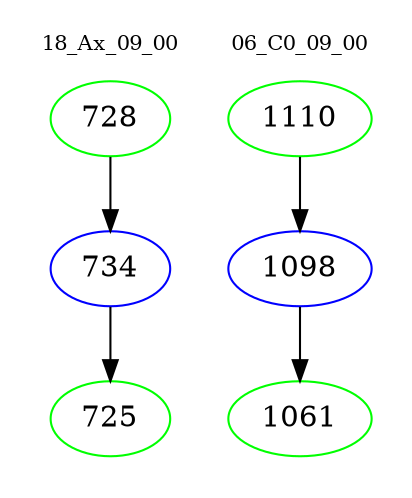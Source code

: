 digraph{
subgraph cluster_0 {
color = white
label = "18_Ax_09_00";
fontsize=10;
T0_728 [label="728", color="green"]
T0_728 -> T0_734 [color="black"]
T0_734 [label="734", color="blue"]
T0_734 -> T0_725 [color="black"]
T0_725 [label="725", color="green"]
}
subgraph cluster_1 {
color = white
label = "06_C0_09_00";
fontsize=10;
T1_1110 [label="1110", color="green"]
T1_1110 -> T1_1098 [color="black"]
T1_1098 [label="1098", color="blue"]
T1_1098 -> T1_1061 [color="black"]
T1_1061 [label="1061", color="green"]
}
}
